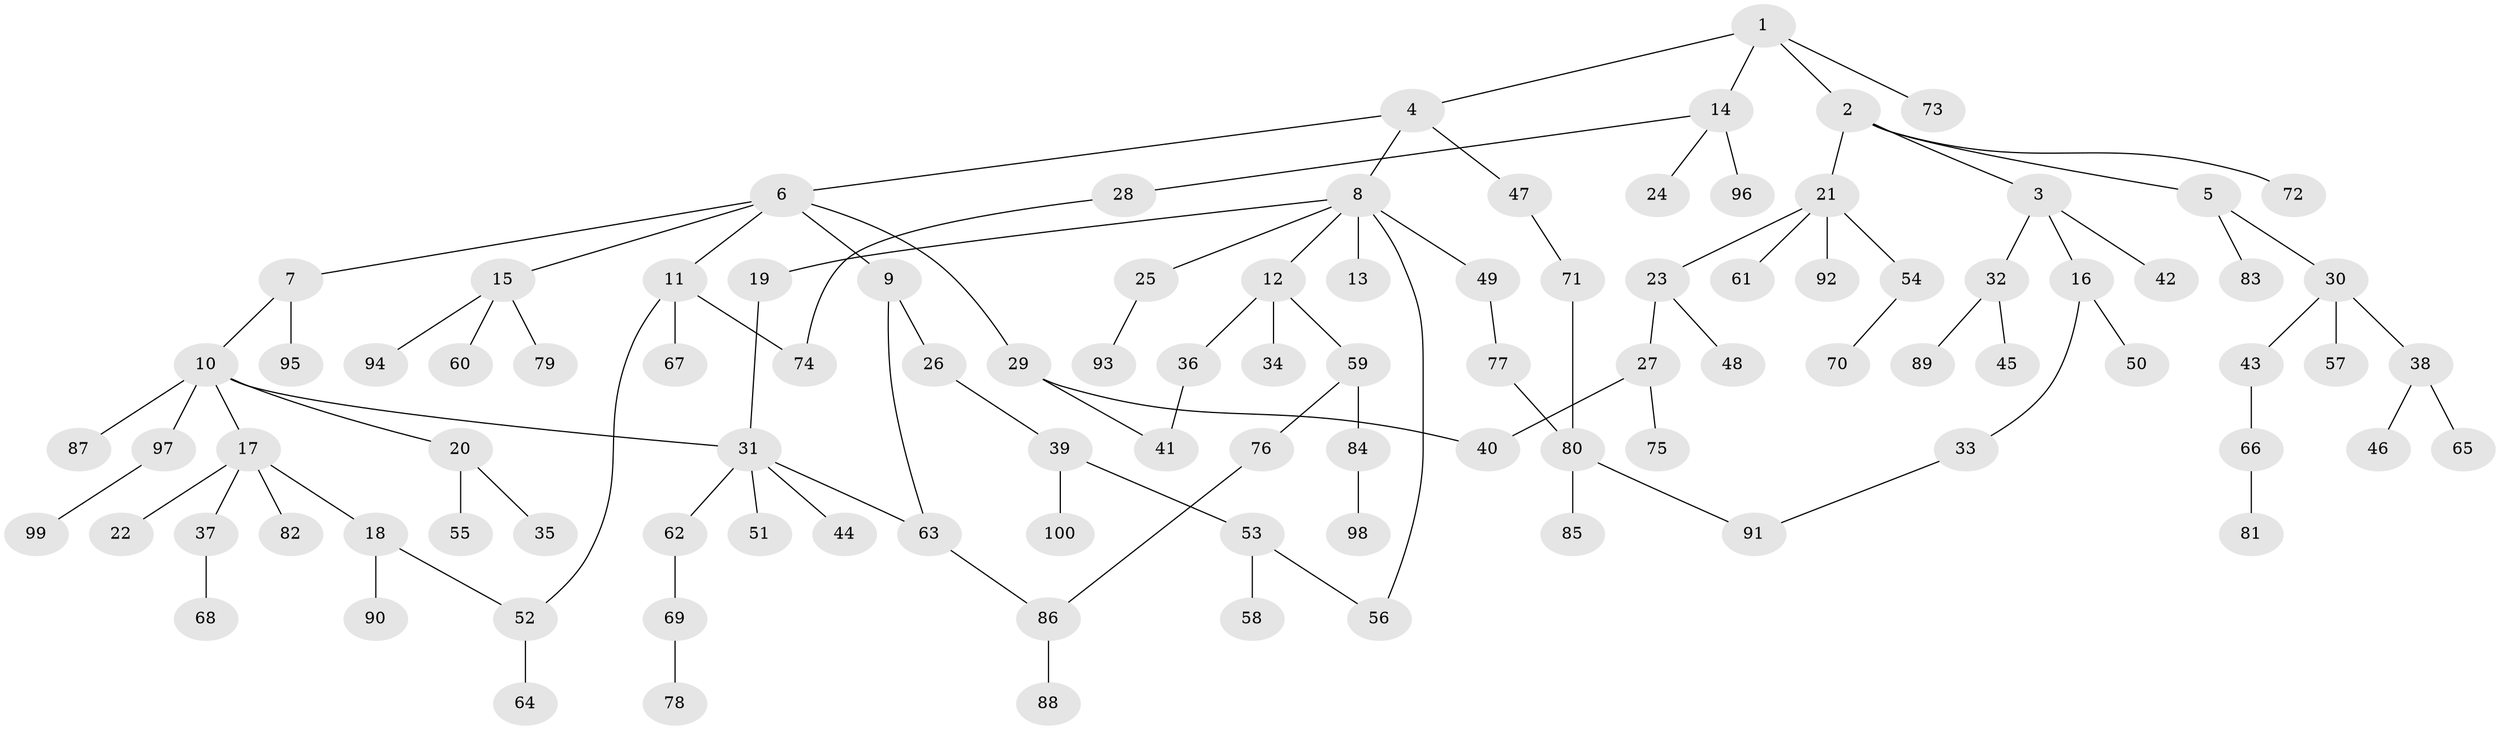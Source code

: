 // coarse degree distribution, {7: 0.014492753623188406, 3: 0.11594202898550725, 9: 0.014492753623188406, 5: 0.057971014492753624, 8: 0.014492753623188406, 2: 0.2463768115942029, 6: 0.014492753623188406, 4: 0.057971014492753624, 1: 0.463768115942029}
// Generated by graph-tools (version 1.1) at 2025/23/03/03/25 07:23:33]
// undirected, 100 vertices, 109 edges
graph export_dot {
graph [start="1"]
  node [color=gray90,style=filled];
  1;
  2;
  3;
  4;
  5;
  6;
  7;
  8;
  9;
  10;
  11;
  12;
  13;
  14;
  15;
  16;
  17;
  18;
  19;
  20;
  21;
  22;
  23;
  24;
  25;
  26;
  27;
  28;
  29;
  30;
  31;
  32;
  33;
  34;
  35;
  36;
  37;
  38;
  39;
  40;
  41;
  42;
  43;
  44;
  45;
  46;
  47;
  48;
  49;
  50;
  51;
  52;
  53;
  54;
  55;
  56;
  57;
  58;
  59;
  60;
  61;
  62;
  63;
  64;
  65;
  66;
  67;
  68;
  69;
  70;
  71;
  72;
  73;
  74;
  75;
  76;
  77;
  78;
  79;
  80;
  81;
  82;
  83;
  84;
  85;
  86;
  87;
  88;
  89;
  90;
  91;
  92;
  93;
  94;
  95;
  96;
  97;
  98;
  99;
  100;
  1 -- 2;
  1 -- 4;
  1 -- 14;
  1 -- 73;
  2 -- 3;
  2 -- 5;
  2 -- 21;
  2 -- 72;
  3 -- 16;
  3 -- 32;
  3 -- 42;
  4 -- 6;
  4 -- 8;
  4 -- 47;
  5 -- 30;
  5 -- 83;
  6 -- 7;
  6 -- 9;
  6 -- 11;
  6 -- 15;
  6 -- 29;
  7 -- 10;
  7 -- 95;
  8 -- 12;
  8 -- 13;
  8 -- 19;
  8 -- 25;
  8 -- 49;
  8 -- 56;
  9 -- 26;
  9 -- 63;
  10 -- 17;
  10 -- 20;
  10 -- 87;
  10 -- 97;
  10 -- 31;
  11 -- 67;
  11 -- 74;
  11 -- 52;
  12 -- 34;
  12 -- 36;
  12 -- 59;
  14 -- 24;
  14 -- 28;
  14 -- 96;
  15 -- 60;
  15 -- 79;
  15 -- 94;
  16 -- 33;
  16 -- 50;
  17 -- 18;
  17 -- 22;
  17 -- 37;
  17 -- 82;
  18 -- 52;
  18 -- 90;
  19 -- 31;
  20 -- 35;
  20 -- 55;
  21 -- 23;
  21 -- 54;
  21 -- 61;
  21 -- 92;
  23 -- 27;
  23 -- 48;
  25 -- 93;
  26 -- 39;
  27 -- 75;
  27 -- 40;
  28 -- 74;
  29 -- 40;
  29 -- 41;
  30 -- 38;
  30 -- 43;
  30 -- 57;
  31 -- 44;
  31 -- 51;
  31 -- 62;
  31 -- 63;
  32 -- 45;
  32 -- 89;
  33 -- 91;
  36 -- 41;
  37 -- 68;
  38 -- 46;
  38 -- 65;
  39 -- 53;
  39 -- 100;
  43 -- 66;
  47 -- 71;
  49 -- 77;
  52 -- 64;
  53 -- 58;
  53 -- 56;
  54 -- 70;
  59 -- 76;
  59 -- 84;
  62 -- 69;
  63 -- 86;
  66 -- 81;
  69 -- 78;
  71 -- 80;
  76 -- 86;
  77 -- 80;
  80 -- 85;
  80 -- 91;
  84 -- 98;
  86 -- 88;
  97 -- 99;
}
